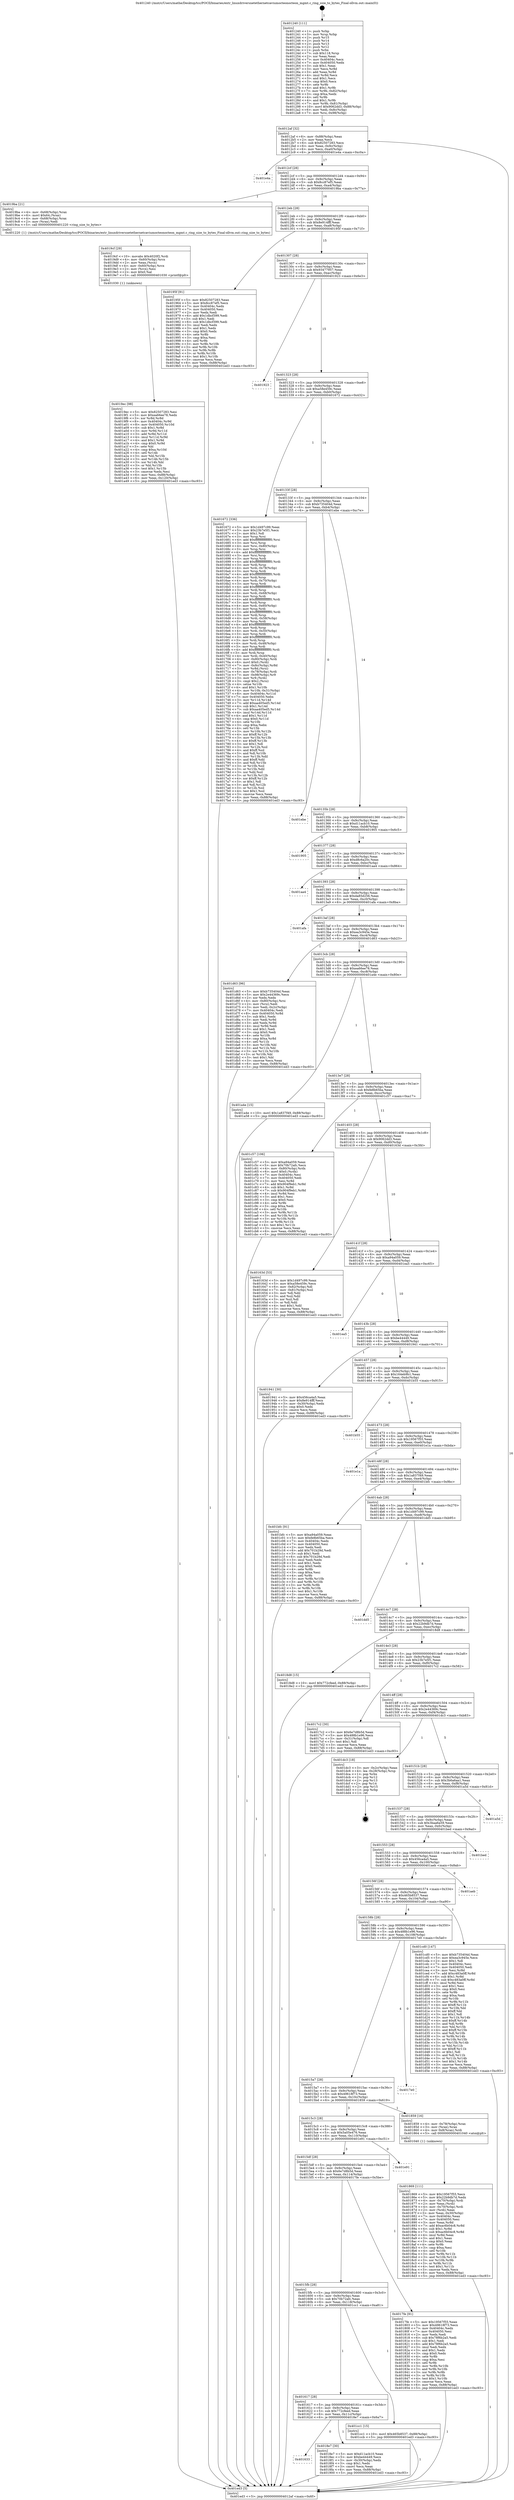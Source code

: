 digraph "0x401240" {
  label = "0x401240 (/mnt/c/Users/mathe/Desktop/tcc/POCII/binaries/extr_linuxdriversnetethernetcaviumocteonocteon_mgmt.c_ring_size_to_bytes_Final-ollvm.out::main(0))"
  labelloc = "t"
  node[shape=record]

  Entry [label="",width=0.3,height=0.3,shape=circle,fillcolor=black,style=filled]
  "0x4012af" [label="{
     0x4012af [32]\l
     | [instrs]\l
     &nbsp;&nbsp;0x4012af \<+6\>: mov -0x88(%rbp),%eax\l
     &nbsp;&nbsp;0x4012b5 \<+2\>: mov %eax,%ecx\l
     &nbsp;&nbsp;0x4012b7 \<+6\>: sub $0x82507283,%ecx\l
     &nbsp;&nbsp;0x4012bd \<+6\>: mov %eax,-0x9c(%rbp)\l
     &nbsp;&nbsp;0x4012c3 \<+6\>: mov %ecx,-0xa0(%rbp)\l
     &nbsp;&nbsp;0x4012c9 \<+6\>: je 0000000000401e4a \<main+0xc0a\>\l
  }"]
  "0x401e4a" [label="{
     0x401e4a\l
  }", style=dashed]
  "0x4012cf" [label="{
     0x4012cf [28]\l
     | [instrs]\l
     &nbsp;&nbsp;0x4012cf \<+5\>: jmp 00000000004012d4 \<main+0x94\>\l
     &nbsp;&nbsp;0x4012d4 \<+6\>: mov -0x9c(%rbp),%eax\l
     &nbsp;&nbsp;0x4012da \<+5\>: sub $0x8cc87ef5,%eax\l
     &nbsp;&nbsp;0x4012df \<+6\>: mov %eax,-0xa4(%rbp)\l
     &nbsp;&nbsp;0x4012e5 \<+6\>: je 00000000004019ba \<main+0x77a\>\l
  }"]
  Exit [label="",width=0.3,height=0.3,shape=circle,fillcolor=black,style=filled,peripheries=2]
  "0x4019ba" [label="{
     0x4019ba [21]\l
     | [instrs]\l
     &nbsp;&nbsp;0x4019ba \<+4\>: mov -0x68(%rbp),%rax\l
     &nbsp;&nbsp;0x4019be \<+6\>: movl $0x64,(%rax)\l
     &nbsp;&nbsp;0x4019c4 \<+4\>: mov -0x68(%rbp),%rax\l
     &nbsp;&nbsp;0x4019c8 \<+2\>: mov (%rax),%edi\l
     &nbsp;&nbsp;0x4019ca \<+5\>: call 0000000000401220 \<ring_size_to_bytes\>\l
     | [calls]\l
     &nbsp;&nbsp;0x401220 \{1\} (/mnt/c/Users/mathe/Desktop/tcc/POCII/binaries/extr_linuxdriversnetethernetcaviumocteonocteon_mgmt.c_ring_size_to_bytes_Final-ollvm.out::ring_size_to_bytes)\l
  }"]
  "0x4012eb" [label="{
     0x4012eb [28]\l
     | [instrs]\l
     &nbsp;&nbsp;0x4012eb \<+5\>: jmp 00000000004012f0 \<main+0xb0\>\l
     &nbsp;&nbsp;0x4012f0 \<+6\>: mov -0x9c(%rbp),%eax\l
     &nbsp;&nbsp;0x4012f6 \<+5\>: sub $0x8e914fff,%eax\l
     &nbsp;&nbsp;0x4012fb \<+6\>: mov %eax,-0xa8(%rbp)\l
     &nbsp;&nbsp;0x401301 \<+6\>: je 000000000040195f \<main+0x71f\>\l
  }"]
  "0x4019ec" [label="{
     0x4019ec [98]\l
     | [instrs]\l
     &nbsp;&nbsp;0x4019ec \<+5\>: mov $0x82507283,%esi\l
     &nbsp;&nbsp;0x4019f1 \<+5\>: mov $0xea66ee78,%edx\l
     &nbsp;&nbsp;0x4019f6 \<+3\>: xor %r8d,%r8d\l
     &nbsp;&nbsp;0x4019f9 \<+8\>: mov 0x40404c,%r9d\l
     &nbsp;&nbsp;0x401a01 \<+8\>: mov 0x404050,%r10d\l
     &nbsp;&nbsp;0x401a09 \<+4\>: sub $0x1,%r8d\l
     &nbsp;&nbsp;0x401a0d \<+3\>: mov %r9d,%r11d\l
     &nbsp;&nbsp;0x401a10 \<+3\>: add %r8d,%r11d\l
     &nbsp;&nbsp;0x401a13 \<+4\>: imul %r11d,%r9d\l
     &nbsp;&nbsp;0x401a17 \<+4\>: and $0x1,%r9d\l
     &nbsp;&nbsp;0x401a1b \<+4\>: cmp $0x0,%r9d\l
     &nbsp;&nbsp;0x401a1f \<+3\>: sete %bl\l
     &nbsp;&nbsp;0x401a22 \<+4\>: cmp $0xa,%r10d\l
     &nbsp;&nbsp;0x401a26 \<+4\>: setl %r14b\l
     &nbsp;&nbsp;0x401a2a \<+3\>: mov %bl,%r15b\l
     &nbsp;&nbsp;0x401a2d \<+3\>: and %r14b,%r15b\l
     &nbsp;&nbsp;0x401a30 \<+3\>: xor %r14b,%bl\l
     &nbsp;&nbsp;0x401a33 \<+3\>: or %bl,%r15b\l
     &nbsp;&nbsp;0x401a36 \<+4\>: test $0x1,%r15b\l
     &nbsp;&nbsp;0x401a3a \<+3\>: cmovne %edx,%esi\l
     &nbsp;&nbsp;0x401a3d \<+6\>: mov %esi,-0x88(%rbp)\l
     &nbsp;&nbsp;0x401a43 \<+6\>: mov %eax,-0x120(%rbp)\l
     &nbsp;&nbsp;0x401a49 \<+5\>: jmp 0000000000401ed3 \<main+0xc93\>\l
  }"]
  "0x40195f" [label="{
     0x40195f [91]\l
     | [instrs]\l
     &nbsp;&nbsp;0x40195f \<+5\>: mov $0x82507283,%eax\l
     &nbsp;&nbsp;0x401964 \<+5\>: mov $0x8cc87ef5,%ecx\l
     &nbsp;&nbsp;0x401969 \<+7\>: mov 0x40404c,%edx\l
     &nbsp;&nbsp;0x401970 \<+7\>: mov 0x404050,%esi\l
     &nbsp;&nbsp;0x401977 \<+2\>: mov %edx,%edi\l
     &nbsp;&nbsp;0x401979 \<+6\>: add $0x1dbcf399,%edi\l
     &nbsp;&nbsp;0x40197f \<+3\>: sub $0x1,%edi\l
     &nbsp;&nbsp;0x401982 \<+6\>: sub $0x1dbcf399,%edi\l
     &nbsp;&nbsp;0x401988 \<+3\>: imul %edi,%edx\l
     &nbsp;&nbsp;0x40198b \<+3\>: and $0x1,%edx\l
     &nbsp;&nbsp;0x40198e \<+3\>: cmp $0x0,%edx\l
     &nbsp;&nbsp;0x401991 \<+4\>: sete %r8b\l
     &nbsp;&nbsp;0x401995 \<+3\>: cmp $0xa,%esi\l
     &nbsp;&nbsp;0x401998 \<+4\>: setl %r9b\l
     &nbsp;&nbsp;0x40199c \<+3\>: mov %r8b,%r10b\l
     &nbsp;&nbsp;0x40199f \<+3\>: and %r9b,%r10b\l
     &nbsp;&nbsp;0x4019a2 \<+3\>: xor %r9b,%r8b\l
     &nbsp;&nbsp;0x4019a5 \<+3\>: or %r8b,%r10b\l
     &nbsp;&nbsp;0x4019a8 \<+4\>: test $0x1,%r10b\l
     &nbsp;&nbsp;0x4019ac \<+3\>: cmovne %ecx,%eax\l
     &nbsp;&nbsp;0x4019af \<+6\>: mov %eax,-0x88(%rbp)\l
     &nbsp;&nbsp;0x4019b5 \<+5\>: jmp 0000000000401ed3 \<main+0xc93\>\l
  }"]
  "0x401307" [label="{
     0x401307 [28]\l
     | [instrs]\l
     &nbsp;&nbsp;0x401307 \<+5\>: jmp 000000000040130c \<main+0xcc\>\l
     &nbsp;&nbsp;0x40130c \<+6\>: mov -0x9c(%rbp),%eax\l
     &nbsp;&nbsp;0x401312 \<+5\>: sub $0x93477957,%eax\l
     &nbsp;&nbsp;0x401317 \<+6\>: mov %eax,-0xac(%rbp)\l
     &nbsp;&nbsp;0x40131d \<+6\>: je 0000000000401923 \<main+0x6e3\>\l
  }"]
  "0x4019cf" [label="{
     0x4019cf [29]\l
     | [instrs]\l
     &nbsp;&nbsp;0x4019cf \<+10\>: movabs $0x4020f2,%rdi\l
     &nbsp;&nbsp;0x4019d9 \<+4\>: mov -0x60(%rbp),%rcx\l
     &nbsp;&nbsp;0x4019dd \<+2\>: mov %eax,(%rcx)\l
     &nbsp;&nbsp;0x4019df \<+4\>: mov -0x60(%rbp),%rcx\l
     &nbsp;&nbsp;0x4019e3 \<+2\>: mov (%rcx),%esi\l
     &nbsp;&nbsp;0x4019e5 \<+2\>: mov $0x0,%al\l
     &nbsp;&nbsp;0x4019e7 \<+5\>: call 0000000000401030 \<printf@plt\>\l
     | [calls]\l
     &nbsp;&nbsp;0x401030 \{1\} (unknown)\l
  }"]
  "0x401923" [label="{
     0x401923\l
  }", style=dashed]
  "0x401323" [label="{
     0x401323 [28]\l
     | [instrs]\l
     &nbsp;&nbsp;0x401323 \<+5\>: jmp 0000000000401328 \<main+0xe8\>\l
     &nbsp;&nbsp;0x401328 \<+6\>: mov -0x9c(%rbp),%eax\l
     &nbsp;&nbsp;0x40132e \<+5\>: sub $0xa58e459c,%eax\l
     &nbsp;&nbsp;0x401333 \<+6\>: mov %eax,-0xb0(%rbp)\l
     &nbsp;&nbsp;0x401339 \<+6\>: je 0000000000401672 \<main+0x432\>\l
  }"]
  "0x401633" [label="{
     0x401633\l
  }", style=dashed]
  "0x401672" [label="{
     0x401672 [336]\l
     | [instrs]\l
     &nbsp;&nbsp;0x401672 \<+5\>: mov $0x1d497c99,%eax\l
     &nbsp;&nbsp;0x401677 \<+5\>: mov $0x23b7e5f1,%ecx\l
     &nbsp;&nbsp;0x40167c \<+2\>: mov $0x1,%dl\l
     &nbsp;&nbsp;0x40167e \<+3\>: mov %rsp,%rsi\l
     &nbsp;&nbsp;0x401681 \<+4\>: add $0xfffffffffffffff0,%rsi\l
     &nbsp;&nbsp;0x401685 \<+3\>: mov %rsi,%rsp\l
     &nbsp;&nbsp;0x401688 \<+4\>: mov %rsi,-0x80(%rbp)\l
     &nbsp;&nbsp;0x40168c \<+3\>: mov %rsp,%rsi\l
     &nbsp;&nbsp;0x40168f \<+4\>: add $0xfffffffffffffff0,%rsi\l
     &nbsp;&nbsp;0x401693 \<+3\>: mov %rsi,%rsp\l
     &nbsp;&nbsp;0x401696 \<+3\>: mov %rsp,%rdi\l
     &nbsp;&nbsp;0x401699 \<+4\>: add $0xfffffffffffffff0,%rdi\l
     &nbsp;&nbsp;0x40169d \<+3\>: mov %rdi,%rsp\l
     &nbsp;&nbsp;0x4016a0 \<+4\>: mov %rdi,-0x78(%rbp)\l
     &nbsp;&nbsp;0x4016a4 \<+3\>: mov %rsp,%rdi\l
     &nbsp;&nbsp;0x4016a7 \<+4\>: add $0xfffffffffffffff0,%rdi\l
     &nbsp;&nbsp;0x4016ab \<+3\>: mov %rdi,%rsp\l
     &nbsp;&nbsp;0x4016ae \<+4\>: mov %rdi,-0x70(%rbp)\l
     &nbsp;&nbsp;0x4016b2 \<+3\>: mov %rsp,%rdi\l
     &nbsp;&nbsp;0x4016b5 \<+4\>: add $0xfffffffffffffff0,%rdi\l
     &nbsp;&nbsp;0x4016b9 \<+3\>: mov %rdi,%rsp\l
     &nbsp;&nbsp;0x4016bc \<+4\>: mov %rdi,-0x68(%rbp)\l
     &nbsp;&nbsp;0x4016c0 \<+3\>: mov %rsp,%rdi\l
     &nbsp;&nbsp;0x4016c3 \<+4\>: add $0xfffffffffffffff0,%rdi\l
     &nbsp;&nbsp;0x4016c7 \<+3\>: mov %rdi,%rsp\l
     &nbsp;&nbsp;0x4016ca \<+4\>: mov %rdi,-0x60(%rbp)\l
     &nbsp;&nbsp;0x4016ce \<+3\>: mov %rsp,%rdi\l
     &nbsp;&nbsp;0x4016d1 \<+4\>: add $0xfffffffffffffff0,%rdi\l
     &nbsp;&nbsp;0x4016d5 \<+3\>: mov %rdi,%rsp\l
     &nbsp;&nbsp;0x4016d8 \<+4\>: mov %rdi,-0x58(%rbp)\l
     &nbsp;&nbsp;0x4016dc \<+3\>: mov %rsp,%rdi\l
     &nbsp;&nbsp;0x4016df \<+4\>: add $0xfffffffffffffff0,%rdi\l
     &nbsp;&nbsp;0x4016e3 \<+3\>: mov %rdi,%rsp\l
     &nbsp;&nbsp;0x4016e6 \<+4\>: mov %rdi,-0x50(%rbp)\l
     &nbsp;&nbsp;0x4016ea \<+3\>: mov %rsp,%rdi\l
     &nbsp;&nbsp;0x4016ed \<+4\>: add $0xfffffffffffffff0,%rdi\l
     &nbsp;&nbsp;0x4016f1 \<+3\>: mov %rdi,%rsp\l
     &nbsp;&nbsp;0x4016f4 \<+4\>: mov %rdi,-0x48(%rbp)\l
     &nbsp;&nbsp;0x4016f8 \<+3\>: mov %rsp,%rdi\l
     &nbsp;&nbsp;0x4016fb \<+4\>: add $0xfffffffffffffff0,%rdi\l
     &nbsp;&nbsp;0x4016ff \<+3\>: mov %rdi,%rsp\l
     &nbsp;&nbsp;0x401702 \<+4\>: mov %rdi,-0x40(%rbp)\l
     &nbsp;&nbsp;0x401706 \<+4\>: mov -0x80(%rbp),%rdi\l
     &nbsp;&nbsp;0x40170a \<+6\>: movl $0x0,(%rdi)\l
     &nbsp;&nbsp;0x401710 \<+7\>: mov -0x8c(%rbp),%r8d\l
     &nbsp;&nbsp;0x401717 \<+3\>: mov %r8d,(%rsi)\l
     &nbsp;&nbsp;0x40171a \<+4\>: mov -0x78(%rbp),%rdi\l
     &nbsp;&nbsp;0x40171e \<+7\>: mov -0x98(%rbp),%r9\l
     &nbsp;&nbsp;0x401725 \<+3\>: mov %r9,(%rdi)\l
     &nbsp;&nbsp;0x401728 \<+3\>: cmpl $0x2,(%rsi)\l
     &nbsp;&nbsp;0x40172b \<+4\>: setne %r10b\l
     &nbsp;&nbsp;0x40172f \<+4\>: and $0x1,%r10b\l
     &nbsp;&nbsp;0x401733 \<+4\>: mov %r10b,-0x31(%rbp)\l
     &nbsp;&nbsp;0x401737 \<+8\>: mov 0x40404c,%r11d\l
     &nbsp;&nbsp;0x40173f \<+7\>: mov 0x404050,%ebx\l
     &nbsp;&nbsp;0x401746 \<+3\>: mov %r11d,%r14d\l
     &nbsp;&nbsp;0x401749 \<+7\>: add $0xaa405ed5,%r14d\l
     &nbsp;&nbsp;0x401750 \<+4\>: sub $0x1,%r14d\l
     &nbsp;&nbsp;0x401754 \<+7\>: sub $0xaa405ed5,%r14d\l
     &nbsp;&nbsp;0x40175b \<+4\>: imul %r14d,%r11d\l
     &nbsp;&nbsp;0x40175f \<+4\>: and $0x1,%r11d\l
     &nbsp;&nbsp;0x401763 \<+4\>: cmp $0x0,%r11d\l
     &nbsp;&nbsp;0x401767 \<+4\>: sete %r10b\l
     &nbsp;&nbsp;0x40176b \<+3\>: cmp $0xa,%ebx\l
     &nbsp;&nbsp;0x40176e \<+4\>: setl %r15b\l
     &nbsp;&nbsp;0x401772 \<+3\>: mov %r10b,%r12b\l
     &nbsp;&nbsp;0x401775 \<+4\>: xor $0xff,%r12b\l
     &nbsp;&nbsp;0x401779 \<+3\>: mov %r15b,%r13b\l
     &nbsp;&nbsp;0x40177c \<+4\>: xor $0xff,%r13b\l
     &nbsp;&nbsp;0x401780 \<+3\>: xor $0x1,%dl\l
     &nbsp;&nbsp;0x401783 \<+3\>: mov %r12b,%sil\l
     &nbsp;&nbsp;0x401786 \<+4\>: and $0xff,%sil\l
     &nbsp;&nbsp;0x40178a \<+3\>: and %dl,%r10b\l
     &nbsp;&nbsp;0x40178d \<+3\>: mov %r13b,%dil\l
     &nbsp;&nbsp;0x401790 \<+4\>: and $0xff,%dil\l
     &nbsp;&nbsp;0x401794 \<+3\>: and %dl,%r15b\l
     &nbsp;&nbsp;0x401797 \<+3\>: or %r10b,%sil\l
     &nbsp;&nbsp;0x40179a \<+3\>: or %r15b,%dil\l
     &nbsp;&nbsp;0x40179d \<+3\>: xor %dil,%sil\l
     &nbsp;&nbsp;0x4017a0 \<+3\>: or %r13b,%r12b\l
     &nbsp;&nbsp;0x4017a3 \<+4\>: xor $0xff,%r12b\l
     &nbsp;&nbsp;0x4017a7 \<+3\>: or $0x1,%dl\l
     &nbsp;&nbsp;0x4017aa \<+3\>: and %dl,%r12b\l
     &nbsp;&nbsp;0x4017ad \<+3\>: or %r12b,%sil\l
     &nbsp;&nbsp;0x4017b0 \<+4\>: test $0x1,%sil\l
     &nbsp;&nbsp;0x4017b4 \<+3\>: cmovne %ecx,%eax\l
     &nbsp;&nbsp;0x4017b7 \<+6\>: mov %eax,-0x88(%rbp)\l
     &nbsp;&nbsp;0x4017bd \<+5\>: jmp 0000000000401ed3 \<main+0xc93\>\l
  }"]
  "0x40133f" [label="{
     0x40133f [28]\l
     | [instrs]\l
     &nbsp;&nbsp;0x40133f \<+5\>: jmp 0000000000401344 \<main+0x104\>\l
     &nbsp;&nbsp;0x401344 \<+6\>: mov -0x9c(%rbp),%eax\l
     &nbsp;&nbsp;0x40134a \<+5\>: sub $0xb735404d,%eax\l
     &nbsp;&nbsp;0x40134f \<+6\>: mov %eax,-0xb4(%rbp)\l
     &nbsp;&nbsp;0x401355 \<+6\>: je 0000000000401ebe \<main+0xc7e\>\l
  }"]
  "0x4018e7" [label="{
     0x4018e7 [30]\l
     | [instrs]\l
     &nbsp;&nbsp;0x4018e7 \<+5\>: mov $0xd11acb10,%eax\l
     &nbsp;&nbsp;0x4018ec \<+5\>: mov $0xbe44449,%ecx\l
     &nbsp;&nbsp;0x4018f1 \<+3\>: mov -0x30(%rbp),%edx\l
     &nbsp;&nbsp;0x4018f4 \<+3\>: cmp $0x1,%edx\l
     &nbsp;&nbsp;0x4018f7 \<+3\>: cmovl %ecx,%eax\l
     &nbsp;&nbsp;0x4018fa \<+6\>: mov %eax,-0x88(%rbp)\l
     &nbsp;&nbsp;0x401900 \<+5\>: jmp 0000000000401ed3 \<main+0xc93\>\l
  }"]
  "0x401ebe" [label="{
     0x401ebe\l
  }", style=dashed]
  "0x40135b" [label="{
     0x40135b [28]\l
     | [instrs]\l
     &nbsp;&nbsp;0x40135b \<+5\>: jmp 0000000000401360 \<main+0x120\>\l
     &nbsp;&nbsp;0x401360 \<+6\>: mov -0x9c(%rbp),%eax\l
     &nbsp;&nbsp;0x401366 \<+5\>: sub $0xd11acb10,%eax\l
     &nbsp;&nbsp;0x40136b \<+6\>: mov %eax,-0xb8(%rbp)\l
     &nbsp;&nbsp;0x401371 \<+6\>: je 0000000000401905 \<main+0x6c5\>\l
  }"]
  "0x401617" [label="{
     0x401617 [28]\l
     | [instrs]\l
     &nbsp;&nbsp;0x401617 \<+5\>: jmp 000000000040161c \<main+0x3dc\>\l
     &nbsp;&nbsp;0x40161c \<+6\>: mov -0x9c(%rbp),%eax\l
     &nbsp;&nbsp;0x401622 \<+5\>: sub $0x772cfeed,%eax\l
     &nbsp;&nbsp;0x401627 \<+6\>: mov %eax,-0x11c(%rbp)\l
     &nbsp;&nbsp;0x40162d \<+6\>: je 00000000004018e7 \<main+0x6a7\>\l
  }"]
  "0x401905" [label="{
     0x401905\l
  }", style=dashed]
  "0x401377" [label="{
     0x401377 [28]\l
     | [instrs]\l
     &nbsp;&nbsp;0x401377 \<+5\>: jmp 000000000040137c \<main+0x13c\>\l
     &nbsp;&nbsp;0x40137c \<+6\>: mov -0x9c(%rbp),%eax\l
     &nbsp;&nbsp;0x401382 \<+5\>: sub $0xd8c6a20c,%eax\l
     &nbsp;&nbsp;0x401387 \<+6\>: mov %eax,-0xbc(%rbp)\l
     &nbsp;&nbsp;0x40138d \<+6\>: je 0000000000401aa4 \<main+0x864\>\l
  }"]
  "0x401cc1" [label="{
     0x401cc1 [15]\l
     | [instrs]\l
     &nbsp;&nbsp;0x401cc1 \<+10\>: movl $0x465b8537,-0x88(%rbp)\l
     &nbsp;&nbsp;0x401ccb \<+5\>: jmp 0000000000401ed3 \<main+0xc93\>\l
  }"]
  "0x401aa4" [label="{
     0x401aa4\l
  }", style=dashed]
  "0x401393" [label="{
     0x401393 [28]\l
     | [instrs]\l
     &nbsp;&nbsp;0x401393 \<+5\>: jmp 0000000000401398 \<main+0x158\>\l
     &nbsp;&nbsp;0x401398 \<+6\>: mov -0x9c(%rbp),%eax\l
     &nbsp;&nbsp;0x40139e \<+5\>: sub $0xda85d256,%eax\l
     &nbsp;&nbsp;0x4013a3 \<+6\>: mov %eax,-0xc0(%rbp)\l
     &nbsp;&nbsp;0x4013a9 \<+6\>: je 0000000000401afa \<main+0x8ba\>\l
  }"]
  "0x401869" [label="{
     0x401869 [111]\l
     | [instrs]\l
     &nbsp;&nbsp;0x401869 \<+5\>: mov $0x19567f55,%ecx\l
     &nbsp;&nbsp;0x40186e \<+5\>: mov $0x22b9db7d,%edx\l
     &nbsp;&nbsp;0x401873 \<+4\>: mov -0x70(%rbp),%rdi\l
     &nbsp;&nbsp;0x401877 \<+2\>: mov %eax,(%rdi)\l
     &nbsp;&nbsp;0x401879 \<+4\>: mov -0x70(%rbp),%rdi\l
     &nbsp;&nbsp;0x40187d \<+2\>: mov (%rdi),%eax\l
     &nbsp;&nbsp;0x40187f \<+3\>: mov %eax,-0x30(%rbp)\l
     &nbsp;&nbsp;0x401882 \<+7\>: mov 0x40404c,%eax\l
     &nbsp;&nbsp;0x401889 \<+7\>: mov 0x404050,%esi\l
     &nbsp;&nbsp;0x401890 \<+3\>: mov %eax,%r8d\l
     &nbsp;&nbsp;0x401893 \<+7\>: add $0xac6b04c8,%r8d\l
     &nbsp;&nbsp;0x40189a \<+4\>: sub $0x1,%r8d\l
     &nbsp;&nbsp;0x40189e \<+7\>: sub $0xac6b04c8,%r8d\l
     &nbsp;&nbsp;0x4018a5 \<+4\>: imul %r8d,%eax\l
     &nbsp;&nbsp;0x4018a9 \<+3\>: and $0x1,%eax\l
     &nbsp;&nbsp;0x4018ac \<+3\>: cmp $0x0,%eax\l
     &nbsp;&nbsp;0x4018af \<+4\>: sete %r9b\l
     &nbsp;&nbsp;0x4018b3 \<+3\>: cmp $0xa,%esi\l
     &nbsp;&nbsp;0x4018b6 \<+4\>: setl %r10b\l
     &nbsp;&nbsp;0x4018ba \<+3\>: mov %r9b,%r11b\l
     &nbsp;&nbsp;0x4018bd \<+3\>: and %r10b,%r11b\l
     &nbsp;&nbsp;0x4018c0 \<+3\>: xor %r10b,%r9b\l
     &nbsp;&nbsp;0x4018c3 \<+3\>: or %r9b,%r11b\l
     &nbsp;&nbsp;0x4018c6 \<+4\>: test $0x1,%r11b\l
     &nbsp;&nbsp;0x4018ca \<+3\>: cmovne %edx,%ecx\l
     &nbsp;&nbsp;0x4018cd \<+6\>: mov %ecx,-0x88(%rbp)\l
     &nbsp;&nbsp;0x4018d3 \<+5\>: jmp 0000000000401ed3 \<main+0xc93\>\l
  }"]
  "0x401afa" [label="{
     0x401afa\l
  }", style=dashed]
  "0x4013af" [label="{
     0x4013af [28]\l
     | [instrs]\l
     &nbsp;&nbsp;0x4013af \<+5\>: jmp 00000000004013b4 \<main+0x174\>\l
     &nbsp;&nbsp;0x4013b4 \<+6\>: mov -0x9c(%rbp),%eax\l
     &nbsp;&nbsp;0x4013ba \<+5\>: sub $0xea3c945e,%eax\l
     &nbsp;&nbsp;0x4013bf \<+6\>: mov %eax,-0xc4(%rbp)\l
     &nbsp;&nbsp;0x4013c5 \<+6\>: je 0000000000401d63 \<main+0xb23\>\l
  }"]
  "0x4015fb" [label="{
     0x4015fb [28]\l
     | [instrs]\l
     &nbsp;&nbsp;0x4015fb \<+5\>: jmp 0000000000401600 \<main+0x3c0\>\l
     &nbsp;&nbsp;0x401600 \<+6\>: mov -0x9c(%rbp),%eax\l
     &nbsp;&nbsp;0x401606 \<+5\>: sub $0x70b72afc,%eax\l
     &nbsp;&nbsp;0x40160b \<+6\>: mov %eax,-0x118(%rbp)\l
     &nbsp;&nbsp;0x401611 \<+6\>: je 0000000000401cc1 \<main+0xa81\>\l
  }"]
  "0x401d63" [label="{
     0x401d63 [96]\l
     | [instrs]\l
     &nbsp;&nbsp;0x401d63 \<+5\>: mov $0xb735404d,%eax\l
     &nbsp;&nbsp;0x401d68 \<+5\>: mov $0x2e44369c,%ecx\l
     &nbsp;&nbsp;0x401d6d \<+2\>: xor %edx,%edx\l
     &nbsp;&nbsp;0x401d6f \<+4\>: mov -0x80(%rbp),%rsi\l
     &nbsp;&nbsp;0x401d73 \<+2\>: mov (%rsi),%edi\l
     &nbsp;&nbsp;0x401d75 \<+3\>: mov %edi,-0x2c(%rbp)\l
     &nbsp;&nbsp;0x401d78 \<+7\>: mov 0x40404c,%edi\l
     &nbsp;&nbsp;0x401d7f \<+8\>: mov 0x404050,%r8d\l
     &nbsp;&nbsp;0x401d87 \<+3\>: sub $0x1,%edx\l
     &nbsp;&nbsp;0x401d8a \<+3\>: mov %edi,%r9d\l
     &nbsp;&nbsp;0x401d8d \<+3\>: add %edx,%r9d\l
     &nbsp;&nbsp;0x401d90 \<+4\>: imul %r9d,%edi\l
     &nbsp;&nbsp;0x401d94 \<+3\>: and $0x1,%edi\l
     &nbsp;&nbsp;0x401d97 \<+3\>: cmp $0x0,%edi\l
     &nbsp;&nbsp;0x401d9a \<+4\>: sete %r10b\l
     &nbsp;&nbsp;0x401d9e \<+4\>: cmp $0xa,%r8d\l
     &nbsp;&nbsp;0x401da2 \<+4\>: setl %r11b\l
     &nbsp;&nbsp;0x401da6 \<+3\>: mov %r10b,%bl\l
     &nbsp;&nbsp;0x401da9 \<+3\>: and %r11b,%bl\l
     &nbsp;&nbsp;0x401dac \<+3\>: xor %r11b,%r10b\l
     &nbsp;&nbsp;0x401daf \<+3\>: or %r10b,%bl\l
     &nbsp;&nbsp;0x401db2 \<+3\>: test $0x1,%bl\l
     &nbsp;&nbsp;0x401db5 \<+3\>: cmovne %ecx,%eax\l
     &nbsp;&nbsp;0x401db8 \<+6\>: mov %eax,-0x88(%rbp)\l
     &nbsp;&nbsp;0x401dbe \<+5\>: jmp 0000000000401ed3 \<main+0xc93\>\l
  }"]
  "0x4013cb" [label="{
     0x4013cb [28]\l
     | [instrs]\l
     &nbsp;&nbsp;0x4013cb \<+5\>: jmp 00000000004013d0 \<main+0x190\>\l
     &nbsp;&nbsp;0x4013d0 \<+6\>: mov -0x9c(%rbp),%eax\l
     &nbsp;&nbsp;0x4013d6 \<+5\>: sub $0xea66ee78,%eax\l
     &nbsp;&nbsp;0x4013db \<+6\>: mov %eax,-0xc8(%rbp)\l
     &nbsp;&nbsp;0x4013e1 \<+6\>: je 0000000000401a4e \<main+0x80e\>\l
  }"]
  "0x4017fe" [label="{
     0x4017fe [91]\l
     | [instrs]\l
     &nbsp;&nbsp;0x4017fe \<+5\>: mov $0x19567f55,%eax\l
     &nbsp;&nbsp;0x401803 \<+5\>: mov $0x49618f73,%ecx\l
     &nbsp;&nbsp;0x401808 \<+7\>: mov 0x40404c,%edx\l
     &nbsp;&nbsp;0x40180f \<+7\>: mov 0x404050,%esi\l
     &nbsp;&nbsp;0x401816 \<+2\>: mov %edx,%edi\l
     &nbsp;&nbsp;0x401818 \<+6\>: sub $0x78f6b2a5,%edi\l
     &nbsp;&nbsp;0x40181e \<+3\>: sub $0x1,%edi\l
     &nbsp;&nbsp;0x401821 \<+6\>: add $0x78f6b2a5,%edi\l
     &nbsp;&nbsp;0x401827 \<+3\>: imul %edi,%edx\l
     &nbsp;&nbsp;0x40182a \<+3\>: and $0x1,%edx\l
     &nbsp;&nbsp;0x40182d \<+3\>: cmp $0x0,%edx\l
     &nbsp;&nbsp;0x401830 \<+4\>: sete %r8b\l
     &nbsp;&nbsp;0x401834 \<+3\>: cmp $0xa,%esi\l
     &nbsp;&nbsp;0x401837 \<+4\>: setl %r9b\l
     &nbsp;&nbsp;0x40183b \<+3\>: mov %r8b,%r10b\l
     &nbsp;&nbsp;0x40183e \<+3\>: and %r9b,%r10b\l
     &nbsp;&nbsp;0x401841 \<+3\>: xor %r9b,%r8b\l
     &nbsp;&nbsp;0x401844 \<+3\>: or %r8b,%r10b\l
     &nbsp;&nbsp;0x401847 \<+4\>: test $0x1,%r10b\l
     &nbsp;&nbsp;0x40184b \<+3\>: cmovne %ecx,%eax\l
     &nbsp;&nbsp;0x40184e \<+6\>: mov %eax,-0x88(%rbp)\l
     &nbsp;&nbsp;0x401854 \<+5\>: jmp 0000000000401ed3 \<main+0xc93\>\l
  }"]
  "0x401a4e" [label="{
     0x401a4e [15]\l
     | [instrs]\l
     &nbsp;&nbsp;0x401a4e \<+10\>: movl $0x1a837f49,-0x88(%rbp)\l
     &nbsp;&nbsp;0x401a58 \<+5\>: jmp 0000000000401ed3 \<main+0xc93\>\l
  }"]
  "0x4013e7" [label="{
     0x4013e7 [28]\l
     | [instrs]\l
     &nbsp;&nbsp;0x4013e7 \<+5\>: jmp 00000000004013ec \<main+0x1ac\>\l
     &nbsp;&nbsp;0x4013ec \<+6\>: mov -0x9c(%rbp),%eax\l
     &nbsp;&nbsp;0x4013f2 \<+5\>: sub $0xfe8b65ba,%eax\l
     &nbsp;&nbsp;0x4013f7 \<+6\>: mov %eax,-0xcc(%rbp)\l
     &nbsp;&nbsp;0x4013fd \<+6\>: je 0000000000401c57 \<main+0xa17\>\l
  }"]
  "0x4015df" [label="{
     0x4015df [28]\l
     | [instrs]\l
     &nbsp;&nbsp;0x4015df \<+5\>: jmp 00000000004015e4 \<main+0x3a4\>\l
     &nbsp;&nbsp;0x4015e4 \<+6\>: mov -0x9c(%rbp),%eax\l
     &nbsp;&nbsp;0x4015ea \<+5\>: sub $0x6e7d8b5d,%eax\l
     &nbsp;&nbsp;0x4015ef \<+6\>: mov %eax,-0x114(%rbp)\l
     &nbsp;&nbsp;0x4015f5 \<+6\>: je 00000000004017fe \<main+0x5be\>\l
  }"]
  "0x401c57" [label="{
     0x401c57 [106]\l
     | [instrs]\l
     &nbsp;&nbsp;0x401c57 \<+5\>: mov $0xa94a059,%eax\l
     &nbsp;&nbsp;0x401c5c \<+5\>: mov $0x70b72afc,%ecx\l
     &nbsp;&nbsp;0x401c61 \<+4\>: mov -0x80(%rbp),%rdx\l
     &nbsp;&nbsp;0x401c65 \<+6\>: movl $0x0,(%rdx)\l
     &nbsp;&nbsp;0x401c6b \<+7\>: mov 0x40404c,%esi\l
     &nbsp;&nbsp;0x401c72 \<+7\>: mov 0x404050,%edi\l
     &nbsp;&nbsp;0x401c79 \<+3\>: mov %esi,%r8d\l
     &nbsp;&nbsp;0x401c7c \<+7\>: add $0x904f9eb1,%r8d\l
     &nbsp;&nbsp;0x401c83 \<+4\>: sub $0x1,%r8d\l
     &nbsp;&nbsp;0x401c87 \<+7\>: sub $0x904f9eb1,%r8d\l
     &nbsp;&nbsp;0x401c8e \<+4\>: imul %r8d,%esi\l
     &nbsp;&nbsp;0x401c92 \<+3\>: and $0x1,%esi\l
     &nbsp;&nbsp;0x401c95 \<+3\>: cmp $0x0,%esi\l
     &nbsp;&nbsp;0x401c98 \<+4\>: sete %r9b\l
     &nbsp;&nbsp;0x401c9c \<+3\>: cmp $0xa,%edi\l
     &nbsp;&nbsp;0x401c9f \<+4\>: setl %r10b\l
     &nbsp;&nbsp;0x401ca3 \<+3\>: mov %r9b,%r11b\l
     &nbsp;&nbsp;0x401ca6 \<+3\>: and %r10b,%r11b\l
     &nbsp;&nbsp;0x401ca9 \<+3\>: xor %r10b,%r9b\l
     &nbsp;&nbsp;0x401cac \<+3\>: or %r9b,%r11b\l
     &nbsp;&nbsp;0x401caf \<+4\>: test $0x1,%r11b\l
     &nbsp;&nbsp;0x401cb3 \<+3\>: cmovne %ecx,%eax\l
     &nbsp;&nbsp;0x401cb6 \<+6\>: mov %eax,-0x88(%rbp)\l
     &nbsp;&nbsp;0x401cbc \<+5\>: jmp 0000000000401ed3 \<main+0xc93\>\l
  }"]
  "0x401403" [label="{
     0x401403 [28]\l
     | [instrs]\l
     &nbsp;&nbsp;0x401403 \<+5\>: jmp 0000000000401408 \<main+0x1c8\>\l
     &nbsp;&nbsp;0x401408 \<+6\>: mov -0x9c(%rbp),%eax\l
     &nbsp;&nbsp;0x40140e \<+5\>: sub $0x9062dd3,%eax\l
     &nbsp;&nbsp;0x401413 \<+6\>: mov %eax,-0xd0(%rbp)\l
     &nbsp;&nbsp;0x401419 \<+6\>: je 000000000040163d \<main+0x3fd\>\l
  }"]
  "0x401e91" [label="{
     0x401e91\l
  }", style=dashed]
  "0x40163d" [label="{
     0x40163d [53]\l
     | [instrs]\l
     &nbsp;&nbsp;0x40163d \<+5\>: mov $0x1d497c99,%eax\l
     &nbsp;&nbsp;0x401642 \<+5\>: mov $0xa58e459c,%ecx\l
     &nbsp;&nbsp;0x401647 \<+6\>: mov -0x82(%rbp),%dl\l
     &nbsp;&nbsp;0x40164d \<+7\>: mov -0x81(%rbp),%sil\l
     &nbsp;&nbsp;0x401654 \<+3\>: mov %dl,%dil\l
     &nbsp;&nbsp;0x401657 \<+3\>: and %sil,%dil\l
     &nbsp;&nbsp;0x40165a \<+3\>: xor %sil,%dl\l
     &nbsp;&nbsp;0x40165d \<+3\>: or %dl,%dil\l
     &nbsp;&nbsp;0x401660 \<+4\>: test $0x1,%dil\l
     &nbsp;&nbsp;0x401664 \<+3\>: cmovne %ecx,%eax\l
     &nbsp;&nbsp;0x401667 \<+6\>: mov %eax,-0x88(%rbp)\l
     &nbsp;&nbsp;0x40166d \<+5\>: jmp 0000000000401ed3 \<main+0xc93\>\l
  }"]
  "0x40141f" [label="{
     0x40141f [28]\l
     | [instrs]\l
     &nbsp;&nbsp;0x40141f \<+5\>: jmp 0000000000401424 \<main+0x1e4\>\l
     &nbsp;&nbsp;0x401424 \<+6\>: mov -0x9c(%rbp),%eax\l
     &nbsp;&nbsp;0x40142a \<+5\>: sub $0xa94a059,%eax\l
     &nbsp;&nbsp;0x40142f \<+6\>: mov %eax,-0xd4(%rbp)\l
     &nbsp;&nbsp;0x401435 \<+6\>: je 0000000000401ea5 \<main+0xc65\>\l
  }"]
  "0x401ed3" [label="{
     0x401ed3 [5]\l
     | [instrs]\l
     &nbsp;&nbsp;0x401ed3 \<+5\>: jmp 00000000004012af \<main+0x6f\>\l
  }"]
  "0x401240" [label="{
     0x401240 [111]\l
     | [instrs]\l
     &nbsp;&nbsp;0x401240 \<+1\>: push %rbp\l
     &nbsp;&nbsp;0x401241 \<+3\>: mov %rsp,%rbp\l
     &nbsp;&nbsp;0x401244 \<+2\>: push %r15\l
     &nbsp;&nbsp;0x401246 \<+2\>: push %r14\l
     &nbsp;&nbsp;0x401248 \<+2\>: push %r13\l
     &nbsp;&nbsp;0x40124a \<+2\>: push %r12\l
     &nbsp;&nbsp;0x40124c \<+1\>: push %rbx\l
     &nbsp;&nbsp;0x40124d \<+7\>: sub $0x118,%rsp\l
     &nbsp;&nbsp;0x401254 \<+2\>: xor %eax,%eax\l
     &nbsp;&nbsp;0x401256 \<+7\>: mov 0x40404c,%ecx\l
     &nbsp;&nbsp;0x40125d \<+7\>: mov 0x404050,%edx\l
     &nbsp;&nbsp;0x401264 \<+3\>: sub $0x1,%eax\l
     &nbsp;&nbsp;0x401267 \<+3\>: mov %ecx,%r8d\l
     &nbsp;&nbsp;0x40126a \<+3\>: add %eax,%r8d\l
     &nbsp;&nbsp;0x40126d \<+4\>: imul %r8d,%ecx\l
     &nbsp;&nbsp;0x401271 \<+3\>: and $0x1,%ecx\l
     &nbsp;&nbsp;0x401274 \<+3\>: cmp $0x0,%ecx\l
     &nbsp;&nbsp;0x401277 \<+4\>: sete %r9b\l
     &nbsp;&nbsp;0x40127b \<+4\>: and $0x1,%r9b\l
     &nbsp;&nbsp;0x40127f \<+7\>: mov %r9b,-0x82(%rbp)\l
     &nbsp;&nbsp;0x401286 \<+3\>: cmp $0xa,%edx\l
     &nbsp;&nbsp;0x401289 \<+4\>: setl %r9b\l
     &nbsp;&nbsp;0x40128d \<+4\>: and $0x1,%r9b\l
     &nbsp;&nbsp;0x401291 \<+7\>: mov %r9b,-0x81(%rbp)\l
     &nbsp;&nbsp;0x401298 \<+10\>: movl $0x9062dd3,-0x88(%rbp)\l
     &nbsp;&nbsp;0x4012a2 \<+6\>: mov %edi,-0x8c(%rbp)\l
     &nbsp;&nbsp;0x4012a8 \<+7\>: mov %rsi,-0x98(%rbp)\l
  }"]
  "0x4015c3" [label="{
     0x4015c3 [28]\l
     | [instrs]\l
     &nbsp;&nbsp;0x4015c3 \<+5\>: jmp 00000000004015c8 \<main+0x388\>\l
     &nbsp;&nbsp;0x4015c8 \<+6\>: mov -0x9c(%rbp),%eax\l
     &nbsp;&nbsp;0x4015ce \<+5\>: sub $0x5a05e476,%eax\l
     &nbsp;&nbsp;0x4015d3 \<+6\>: mov %eax,-0x110(%rbp)\l
     &nbsp;&nbsp;0x4015d9 \<+6\>: je 0000000000401e91 \<main+0xc51\>\l
  }"]
  "0x401859" [label="{
     0x401859 [16]\l
     | [instrs]\l
     &nbsp;&nbsp;0x401859 \<+4\>: mov -0x78(%rbp),%rax\l
     &nbsp;&nbsp;0x40185d \<+3\>: mov (%rax),%rax\l
     &nbsp;&nbsp;0x401860 \<+4\>: mov 0x8(%rax),%rdi\l
     &nbsp;&nbsp;0x401864 \<+5\>: call 0000000000401040 \<atoi@plt\>\l
     | [calls]\l
     &nbsp;&nbsp;0x401040 \{1\} (unknown)\l
  }"]
  "0x401ea5" [label="{
     0x401ea5\l
  }", style=dashed]
  "0x40143b" [label="{
     0x40143b [28]\l
     | [instrs]\l
     &nbsp;&nbsp;0x40143b \<+5\>: jmp 0000000000401440 \<main+0x200\>\l
     &nbsp;&nbsp;0x401440 \<+6\>: mov -0x9c(%rbp),%eax\l
     &nbsp;&nbsp;0x401446 \<+5\>: sub $0xbe44449,%eax\l
     &nbsp;&nbsp;0x40144b \<+6\>: mov %eax,-0xd8(%rbp)\l
     &nbsp;&nbsp;0x401451 \<+6\>: je 0000000000401941 \<main+0x701\>\l
  }"]
  "0x4015a7" [label="{
     0x4015a7 [28]\l
     | [instrs]\l
     &nbsp;&nbsp;0x4015a7 \<+5\>: jmp 00000000004015ac \<main+0x36c\>\l
     &nbsp;&nbsp;0x4015ac \<+6\>: mov -0x9c(%rbp),%eax\l
     &nbsp;&nbsp;0x4015b2 \<+5\>: sub $0x49618f73,%eax\l
     &nbsp;&nbsp;0x4015b7 \<+6\>: mov %eax,-0x10c(%rbp)\l
     &nbsp;&nbsp;0x4015bd \<+6\>: je 0000000000401859 \<main+0x619\>\l
  }"]
  "0x401941" [label="{
     0x401941 [30]\l
     | [instrs]\l
     &nbsp;&nbsp;0x401941 \<+5\>: mov $0x456ca4a5,%eax\l
     &nbsp;&nbsp;0x401946 \<+5\>: mov $0x8e914fff,%ecx\l
     &nbsp;&nbsp;0x40194b \<+3\>: mov -0x30(%rbp),%edx\l
     &nbsp;&nbsp;0x40194e \<+3\>: cmp $0x0,%edx\l
     &nbsp;&nbsp;0x401951 \<+3\>: cmove %ecx,%eax\l
     &nbsp;&nbsp;0x401954 \<+6\>: mov %eax,-0x88(%rbp)\l
     &nbsp;&nbsp;0x40195a \<+5\>: jmp 0000000000401ed3 \<main+0xc93\>\l
  }"]
  "0x401457" [label="{
     0x401457 [28]\l
     | [instrs]\l
     &nbsp;&nbsp;0x401457 \<+5\>: jmp 000000000040145c \<main+0x21c\>\l
     &nbsp;&nbsp;0x40145c \<+6\>: mov -0x9c(%rbp),%eax\l
     &nbsp;&nbsp;0x401462 \<+5\>: sub $0x164eb9b1,%eax\l
     &nbsp;&nbsp;0x401467 \<+6\>: mov %eax,-0xdc(%rbp)\l
     &nbsp;&nbsp;0x40146d \<+6\>: je 0000000000401b55 \<main+0x915\>\l
  }"]
  "0x4017e0" [label="{
     0x4017e0\l
  }", style=dashed]
  "0x401b55" [label="{
     0x401b55\l
  }", style=dashed]
  "0x401473" [label="{
     0x401473 [28]\l
     | [instrs]\l
     &nbsp;&nbsp;0x401473 \<+5\>: jmp 0000000000401478 \<main+0x238\>\l
     &nbsp;&nbsp;0x401478 \<+6\>: mov -0x9c(%rbp),%eax\l
     &nbsp;&nbsp;0x40147e \<+5\>: sub $0x19567f55,%eax\l
     &nbsp;&nbsp;0x401483 \<+6\>: mov %eax,-0xe0(%rbp)\l
     &nbsp;&nbsp;0x401489 \<+6\>: je 0000000000401e1a \<main+0xbda\>\l
  }"]
  "0x40158b" [label="{
     0x40158b [28]\l
     | [instrs]\l
     &nbsp;&nbsp;0x40158b \<+5\>: jmp 0000000000401590 \<main+0x350\>\l
     &nbsp;&nbsp;0x401590 \<+6\>: mov -0x9c(%rbp),%eax\l
     &nbsp;&nbsp;0x401596 \<+5\>: sub $0x488b1e96,%eax\l
     &nbsp;&nbsp;0x40159b \<+6\>: mov %eax,-0x108(%rbp)\l
     &nbsp;&nbsp;0x4015a1 \<+6\>: je 00000000004017e0 \<main+0x5a0\>\l
  }"]
  "0x401e1a" [label="{
     0x401e1a\l
  }", style=dashed]
  "0x40148f" [label="{
     0x40148f [28]\l
     | [instrs]\l
     &nbsp;&nbsp;0x40148f \<+5\>: jmp 0000000000401494 \<main+0x254\>\l
     &nbsp;&nbsp;0x401494 \<+6\>: mov -0x9c(%rbp),%eax\l
     &nbsp;&nbsp;0x40149a \<+5\>: sub $0x1a837f49,%eax\l
     &nbsp;&nbsp;0x40149f \<+6\>: mov %eax,-0xe4(%rbp)\l
     &nbsp;&nbsp;0x4014a5 \<+6\>: je 0000000000401bfc \<main+0x9bc\>\l
  }"]
  "0x401cd0" [label="{
     0x401cd0 [147]\l
     | [instrs]\l
     &nbsp;&nbsp;0x401cd0 \<+5\>: mov $0xb735404d,%eax\l
     &nbsp;&nbsp;0x401cd5 \<+5\>: mov $0xea3c945e,%ecx\l
     &nbsp;&nbsp;0x401cda \<+2\>: mov $0x1,%dl\l
     &nbsp;&nbsp;0x401cdc \<+7\>: mov 0x40404c,%esi\l
     &nbsp;&nbsp;0x401ce3 \<+7\>: mov 0x404050,%edi\l
     &nbsp;&nbsp;0x401cea \<+3\>: mov %esi,%r8d\l
     &nbsp;&nbsp;0x401ced \<+7\>: add $0xc483a0ff,%r8d\l
     &nbsp;&nbsp;0x401cf4 \<+4\>: sub $0x1,%r8d\l
     &nbsp;&nbsp;0x401cf8 \<+7\>: sub $0xc483a0ff,%r8d\l
     &nbsp;&nbsp;0x401cff \<+4\>: imul %r8d,%esi\l
     &nbsp;&nbsp;0x401d03 \<+3\>: and $0x1,%esi\l
     &nbsp;&nbsp;0x401d06 \<+3\>: cmp $0x0,%esi\l
     &nbsp;&nbsp;0x401d09 \<+4\>: sete %r9b\l
     &nbsp;&nbsp;0x401d0d \<+3\>: cmp $0xa,%edi\l
     &nbsp;&nbsp;0x401d10 \<+4\>: setl %r10b\l
     &nbsp;&nbsp;0x401d14 \<+3\>: mov %r9b,%r11b\l
     &nbsp;&nbsp;0x401d17 \<+4\>: xor $0xff,%r11b\l
     &nbsp;&nbsp;0x401d1b \<+3\>: mov %r10b,%bl\l
     &nbsp;&nbsp;0x401d1e \<+3\>: xor $0xff,%bl\l
     &nbsp;&nbsp;0x401d21 \<+3\>: xor $0x1,%dl\l
     &nbsp;&nbsp;0x401d24 \<+3\>: mov %r11b,%r14b\l
     &nbsp;&nbsp;0x401d27 \<+4\>: and $0xff,%r14b\l
     &nbsp;&nbsp;0x401d2b \<+3\>: and %dl,%r9b\l
     &nbsp;&nbsp;0x401d2e \<+3\>: mov %bl,%r15b\l
     &nbsp;&nbsp;0x401d31 \<+4\>: and $0xff,%r15b\l
     &nbsp;&nbsp;0x401d35 \<+3\>: and %dl,%r10b\l
     &nbsp;&nbsp;0x401d38 \<+3\>: or %r9b,%r14b\l
     &nbsp;&nbsp;0x401d3b \<+3\>: or %r10b,%r15b\l
     &nbsp;&nbsp;0x401d3e \<+3\>: xor %r15b,%r14b\l
     &nbsp;&nbsp;0x401d41 \<+3\>: or %bl,%r11b\l
     &nbsp;&nbsp;0x401d44 \<+4\>: xor $0xff,%r11b\l
     &nbsp;&nbsp;0x401d48 \<+3\>: or $0x1,%dl\l
     &nbsp;&nbsp;0x401d4b \<+3\>: and %dl,%r11b\l
     &nbsp;&nbsp;0x401d4e \<+3\>: or %r11b,%r14b\l
     &nbsp;&nbsp;0x401d51 \<+4\>: test $0x1,%r14b\l
     &nbsp;&nbsp;0x401d55 \<+3\>: cmovne %ecx,%eax\l
     &nbsp;&nbsp;0x401d58 \<+6\>: mov %eax,-0x88(%rbp)\l
     &nbsp;&nbsp;0x401d5e \<+5\>: jmp 0000000000401ed3 \<main+0xc93\>\l
  }"]
  "0x401bfc" [label="{
     0x401bfc [91]\l
     | [instrs]\l
     &nbsp;&nbsp;0x401bfc \<+5\>: mov $0xa94a059,%eax\l
     &nbsp;&nbsp;0x401c01 \<+5\>: mov $0xfe8b65ba,%ecx\l
     &nbsp;&nbsp;0x401c06 \<+7\>: mov 0x40404c,%edx\l
     &nbsp;&nbsp;0x401c0d \<+7\>: mov 0x404050,%esi\l
     &nbsp;&nbsp;0x401c14 \<+2\>: mov %edx,%edi\l
     &nbsp;&nbsp;0x401c16 \<+6\>: add $0x701b29d,%edi\l
     &nbsp;&nbsp;0x401c1c \<+3\>: sub $0x1,%edi\l
     &nbsp;&nbsp;0x401c1f \<+6\>: sub $0x701b29d,%edi\l
     &nbsp;&nbsp;0x401c25 \<+3\>: imul %edi,%edx\l
     &nbsp;&nbsp;0x401c28 \<+3\>: and $0x1,%edx\l
     &nbsp;&nbsp;0x401c2b \<+3\>: cmp $0x0,%edx\l
     &nbsp;&nbsp;0x401c2e \<+4\>: sete %r8b\l
     &nbsp;&nbsp;0x401c32 \<+3\>: cmp $0xa,%esi\l
     &nbsp;&nbsp;0x401c35 \<+4\>: setl %r9b\l
     &nbsp;&nbsp;0x401c39 \<+3\>: mov %r8b,%r10b\l
     &nbsp;&nbsp;0x401c3c \<+3\>: and %r9b,%r10b\l
     &nbsp;&nbsp;0x401c3f \<+3\>: xor %r9b,%r8b\l
     &nbsp;&nbsp;0x401c42 \<+3\>: or %r8b,%r10b\l
     &nbsp;&nbsp;0x401c45 \<+4\>: test $0x1,%r10b\l
     &nbsp;&nbsp;0x401c49 \<+3\>: cmovne %ecx,%eax\l
     &nbsp;&nbsp;0x401c4c \<+6\>: mov %eax,-0x88(%rbp)\l
     &nbsp;&nbsp;0x401c52 \<+5\>: jmp 0000000000401ed3 \<main+0xc93\>\l
  }"]
  "0x4014ab" [label="{
     0x4014ab [28]\l
     | [instrs]\l
     &nbsp;&nbsp;0x4014ab \<+5\>: jmp 00000000004014b0 \<main+0x270\>\l
     &nbsp;&nbsp;0x4014b0 \<+6\>: mov -0x9c(%rbp),%eax\l
     &nbsp;&nbsp;0x4014b6 \<+5\>: sub $0x1d497c99,%eax\l
     &nbsp;&nbsp;0x4014bb \<+6\>: mov %eax,-0xe8(%rbp)\l
     &nbsp;&nbsp;0x4014c1 \<+6\>: je 0000000000401dd5 \<main+0xb95\>\l
  }"]
  "0x40156f" [label="{
     0x40156f [28]\l
     | [instrs]\l
     &nbsp;&nbsp;0x40156f \<+5\>: jmp 0000000000401574 \<main+0x334\>\l
     &nbsp;&nbsp;0x401574 \<+6\>: mov -0x9c(%rbp),%eax\l
     &nbsp;&nbsp;0x40157a \<+5\>: sub $0x465b8537,%eax\l
     &nbsp;&nbsp;0x40157f \<+6\>: mov %eax,-0x104(%rbp)\l
     &nbsp;&nbsp;0x401585 \<+6\>: je 0000000000401cd0 \<main+0xa90\>\l
  }"]
  "0x401dd5" [label="{
     0x401dd5\l
  }", style=dashed]
  "0x4014c7" [label="{
     0x4014c7 [28]\l
     | [instrs]\l
     &nbsp;&nbsp;0x4014c7 \<+5\>: jmp 00000000004014cc \<main+0x28c\>\l
     &nbsp;&nbsp;0x4014cc \<+6\>: mov -0x9c(%rbp),%eax\l
     &nbsp;&nbsp;0x4014d2 \<+5\>: sub $0x22b9db7d,%eax\l
     &nbsp;&nbsp;0x4014d7 \<+6\>: mov %eax,-0xec(%rbp)\l
     &nbsp;&nbsp;0x4014dd \<+6\>: je 00000000004018d8 \<main+0x698\>\l
  }"]
  "0x401aeb" [label="{
     0x401aeb\l
  }", style=dashed]
  "0x4018d8" [label="{
     0x4018d8 [15]\l
     | [instrs]\l
     &nbsp;&nbsp;0x4018d8 \<+10\>: movl $0x772cfeed,-0x88(%rbp)\l
     &nbsp;&nbsp;0x4018e2 \<+5\>: jmp 0000000000401ed3 \<main+0xc93\>\l
  }"]
  "0x4014e3" [label="{
     0x4014e3 [28]\l
     | [instrs]\l
     &nbsp;&nbsp;0x4014e3 \<+5\>: jmp 00000000004014e8 \<main+0x2a8\>\l
     &nbsp;&nbsp;0x4014e8 \<+6\>: mov -0x9c(%rbp),%eax\l
     &nbsp;&nbsp;0x4014ee \<+5\>: sub $0x23b7e5f1,%eax\l
     &nbsp;&nbsp;0x4014f3 \<+6\>: mov %eax,-0xf0(%rbp)\l
     &nbsp;&nbsp;0x4014f9 \<+6\>: je 00000000004017c2 \<main+0x582\>\l
  }"]
  "0x401553" [label="{
     0x401553 [28]\l
     | [instrs]\l
     &nbsp;&nbsp;0x401553 \<+5\>: jmp 0000000000401558 \<main+0x318\>\l
     &nbsp;&nbsp;0x401558 \<+6\>: mov -0x9c(%rbp),%eax\l
     &nbsp;&nbsp;0x40155e \<+5\>: sub $0x456ca4a5,%eax\l
     &nbsp;&nbsp;0x401563 \<+6\>: mov %eax,-0x100(%rbp)\l
     &nbsp;&nbsp;0x401569 \<+6\>: je 0000000000401aeb \<main+0x8ab\>\l
  }"]
  "0x4017c2" [label="{
     0x4017c2 [30]\l
     | [instrs]\l
     &nbsp;&nbsp;0x4017c2 \<+5\>: mov $0x6e7d8b5d,%eax\l
     &nbsp;&nbsp;0x4017c7 \<+5\>: mov $0x488b1e96,%ecx\l
     &nbsp;&nbsp;0x4017cc \<+3\>: mov -0x31(%rbp),%dl\l
     &nbsp;&nbsp;0x4017cf \<+3\>: test $0x1,%dl\l
     &nbsp;&nbsp;0x4017d2 \<+3\>: cmovne %ecx,%eax\l
     &nbsp;&nbsp;0x4017d5 \<+6\>: mov %eax,-0x88(%rbp)\l
     &nbsp;&nbsp;0x4017db \<+5\>: jmp 0000000000401ed3 \<main+0xc93\>\l
  }"]
  "0x4014ff" [label="{
     0x4014ff [28]\l
     | [instrs]\l
     &nbsp;&nbsp;0x4014ff \<+5\>: jmp 0000000000401504 \<main+0x2c4\>\l
     &nbsp;&nbsp;0x401504 \<+6\>: mov -0x9c(%rbp),%eax\l
     &nbsp;&nbsp;0x40150a \<+5\>: sub $0x2e44369c,%eax\l
     &nbsp;&nbsp;0x40150f \<+6\>: mov %eax,-0xf4(%rbp)\l
     &nbsp;&nbsp;0x401515 \<+6\>: je 0000000000401dc3 \<main+0xb83\>\l
  }"]
  "0x401bed" [label="{
     0x401bed\l
  }", style=dashed]
  "0x401dc3" [label="{
     0x401dc3 [18]\l
     | [instrs]\l
     &nbsp;&nbsp;0x401dc3 \<+3\>: mov -0x2c(%rbp),%eax\l
     &nbsp;&nbsp;0x401dc6 \<+4\>: lea -0x28(%rbp),%rsp\l
     &nbsp;&nbsp;0x401dca \<+1\>: pop %rbx\l
     &nbsp;&nbsp;0x401dcb \<+2\>: pop %r12\l
     &nbsp;&nbsp;0x401dcd \<+2\>: pop %r13\l
     &nbsp;&nbsp;0x401dcf \<+2\>: pop %r14\l
     &nbsp;&nbsp;0x401dd1 \<+2\>: pop %r15\l
     &nbsp;&nbsp;0x401dd3 \<+1\>: pop %rbp\l
     &nbsp;&nbsp;0x401dd4 \<+1\>: ret\l
  }"]
  "0x40151b" [label="{
     0x40151b [28]\l
     | [instrs]\l
     &nbsp;&nbsp;0x40151b \<+5\>: jmp 0000000000401520 \<main+0x2e0\>\l
     &nbsp;&nbsp;0x401520 \<+6\>: mov -0x9c(%rbp),%eax\l
     &nbsp;&nbsp;0x401526 \<+5\>: sub $0x3b6a6aa1,%eax\l
     &nbsp;&nbsp;0x40152b \<+6\>: mov %eax,-0xf8(%rbp)\l
     &nbsp;&nbsp;0x401531 \<+6\>: je 0000000000401a5d \<main+0x81d\>\l
  }"]
  "0x401537" [label="{
     0x401537 [28]\l
     | [instrs]\l
     &nbsp;&nbsp;0x401537 \<+5\>: jmp 000000000040153c \<main+0x2fc\>\l
     &nbsp;&nbsp;0x40153c \<+6\>: mov -0x9c(%rbp),%eax\l
     &nbsp;&nbsp;0x401542 \<+5\>: sub $0x3baa6a59,%eax\l
     &nbsp;&nbsp;0x401547 \<+6\>: mov %eax,-0xfc(%rbp)\l
     &nbsp;&nbsp;0x40154d \<+6\>: je 0000000000401bed \<main+0x9ad\>\l
  }"]
  "0x401a5d" [label="{
     0x401a5d\l
  }", style=dashed]
  Entry -> "0x401240" [label=" 1"]
  "0x4012af" -> "0x401e4a" [label=" 0"]
  "0x4012af" -> "0x4012cf" [label=" 17"]
  "0x401dc3" -> Exit [label=" 1"]
  "0x4012cf" -> "0x4019ba" [label=" 1"]
  "0x4012cf" -> "0x4012eb" [label=" 16"]
  "0x401d63" -> "0x401ed3" [label=" 1"]
  "0x4012eb" -> "0x40195f" [label=" 1"]
  "0x4012eb" -> "0x401307" [label=" 15"]
  "0x401cd0" -> "0x401ed3" [label=" 1"]
  "0x401307" -> "0x401923" [label=" 0"]
  "0x401307" -> "0x401323" [label=" 15"]
  "0x401cc1" -> "0x401ed3" [label=" 1"]
  "0x401323" -> "0x401672" [label=" 1"]
  "0x401323" -> "0x40133f" [label=" 14"]
  "0x401c57" -> "0x401ed3" [label=" 1"]
  "0x40133f" -> "0x401ebe" [label=" 0"]
  "0x40133f" -> "0x40135b" [label=" 14"]
  "0x401bfc" -> "0x401ed3" [label=" 1"]
  "0x40135b" -> "0x401905" [label=" 0"]
  "0x40135b" -> "0x401377" [label=" 14"]
  "0x4019ec" -> "0x401ed3" [label=" 1"]
  "0x401377" -> "0x401aa4" [label=" 0"]
  "0x401377" -> "0x401393" [label=" 14"]
  "0x4019cf" -> "0x4019ec" [label=" 1"]
  "0x401393" -> "0x401afa" [label=" 0"]
  "0x401393" -> "0x4013af" [label=" 14"]
  "0x40195f" -> "0x401ed3" [label=" 1"]
  "0x4013af" -> "0x401d63" [label=" 1"]
  "0x4013af" -> "0x4013cb" [label=" 13"]
  "0x401941" -> "0x401ed3" [label=" 1"]
  "0x4013cb" -> "0x401a4e" [label=" 1"]
  "0x4013cb" -> "0x4013e7" [label=" 12"]
  "0x4018e7" -> "0x401ed3" [label=" 1"]
  "0x4013e7" -> "0x401c57" [label=" 1"]
  "0x4013e7" -> "0x401403" [label=" 11"]
  "0x401617" -> "0x4018e7" [label=" 1"]
  "0x401403" -> "0x40163d" [label=" 1"]
  "0x401403" -> "0x40141f" [label=" 10"]
  "0x40163d" -> "0x401ed3" [label=" 1"]
  "0x401240" -> "0x4012af" [label=" 1"]
  "0x401ed3" -> "0x4012af" [label=" 16"]
  "0x401a4e" -> "0x401ed3" [label=" 1"]
  "0x401672" -> "0x401ed3" [label=" 1"]
  "0x4015fb" -> "0x401cc1" [label=" 1"]
  "0x40141f" -> "0x401ea5" [label=" 0"]
  "0x40141f" -> "0x40143b" [label=" 10"]
  "0x4019ba" -> "0x4019cf" [label=" 1"]
  "0x40143b" -> "0x401941" [label=" 1"]
  "0x40143b" -> "0x401457" [label=" 9"]
  "0x401869" -> "0x401ed3" [label=" 1"]
  "0x401457" -> "0x401b55" [label=" 0"]
  "0x401457" -> "0x401473" [label=" 9"]
  "0x401859" -> "0x401869" [label=" 1"]
  "0x401473" -> "0x401e1a" [label=" 0"]
  "0x401473" -> "0x40148f" [label=" 9"]
  "0x4015df" -> "0x4015fb" [label=" 2"]
  "0x40148f" -> "0x401bfc" [label=" 1"]
  "0x40148f" -> "0x4014ab" [label=" 8"]
  "0x4015df" -> "0x4017fe" [label=" 1"]
  "0x4014ab" -> "0x401dd5" [label=" 0"]
  "0x4014ab" -> "0x4014c7" [label=" 8"]
  "0x4015c3" -> "0x4015df" [label=" 3"]
  "0x4014c7" -> "0x4018d8" [label=" 1"]
  "0x4014c7" -> "0x4014e3" [label=" 7"]
  "0x4015c3" -> "0x401e91" [label=" 0"]
  "0x4014e3" -> "0x4017c2" [label=" 1"]
  "0x4014e3" -> "0x4014ff" [label=" 6"]
  "0x4017c2" -> "0x401ed3" [label=" 1"]
  "0x4015a7" -> "0x4015c3" [label=" 3"]
  "0x4014ff" -> "0x401dc3" [label=" 1"]
  "0x4014ff" -> "0x40151b" [label=" 5"]
  "0x4015a7" -> "0x401859" [label=" 1"]
  "0x40151b" -> "0x401a5d" [label=" 0"]
  "0x40151b" -> "0x401537" [label=" 5"]
  "0x4018d8" -> "0x401ed3" [label=" 1"]
  "0x401537" -> "0x401bed" [label=" 0"]
  "0x401537" -> "0x401553" [label=" 5"]
  "0x4015fb" -> "0x401617" [label=" 1"]
  "0x401553" -> "0x401aeb" [label=" 0"]
  "0x401553" -> "0x40156f" [label=" 5"]
  "0x401617" -> "0x401633" [label=" 0"]
  "0x40156f" -> "0x401cd0" [label=" 1"]
  "0x40156f" -> "0x40158b" [label=" 4"]
  "0x4017fe" -> "0x401ed3" [label=" 1"]
  "0x40158b" -> "0x4017e0" [label=" 0"]
  "0x40158b" -> "0x4015a7" [label=" 4"]
}
